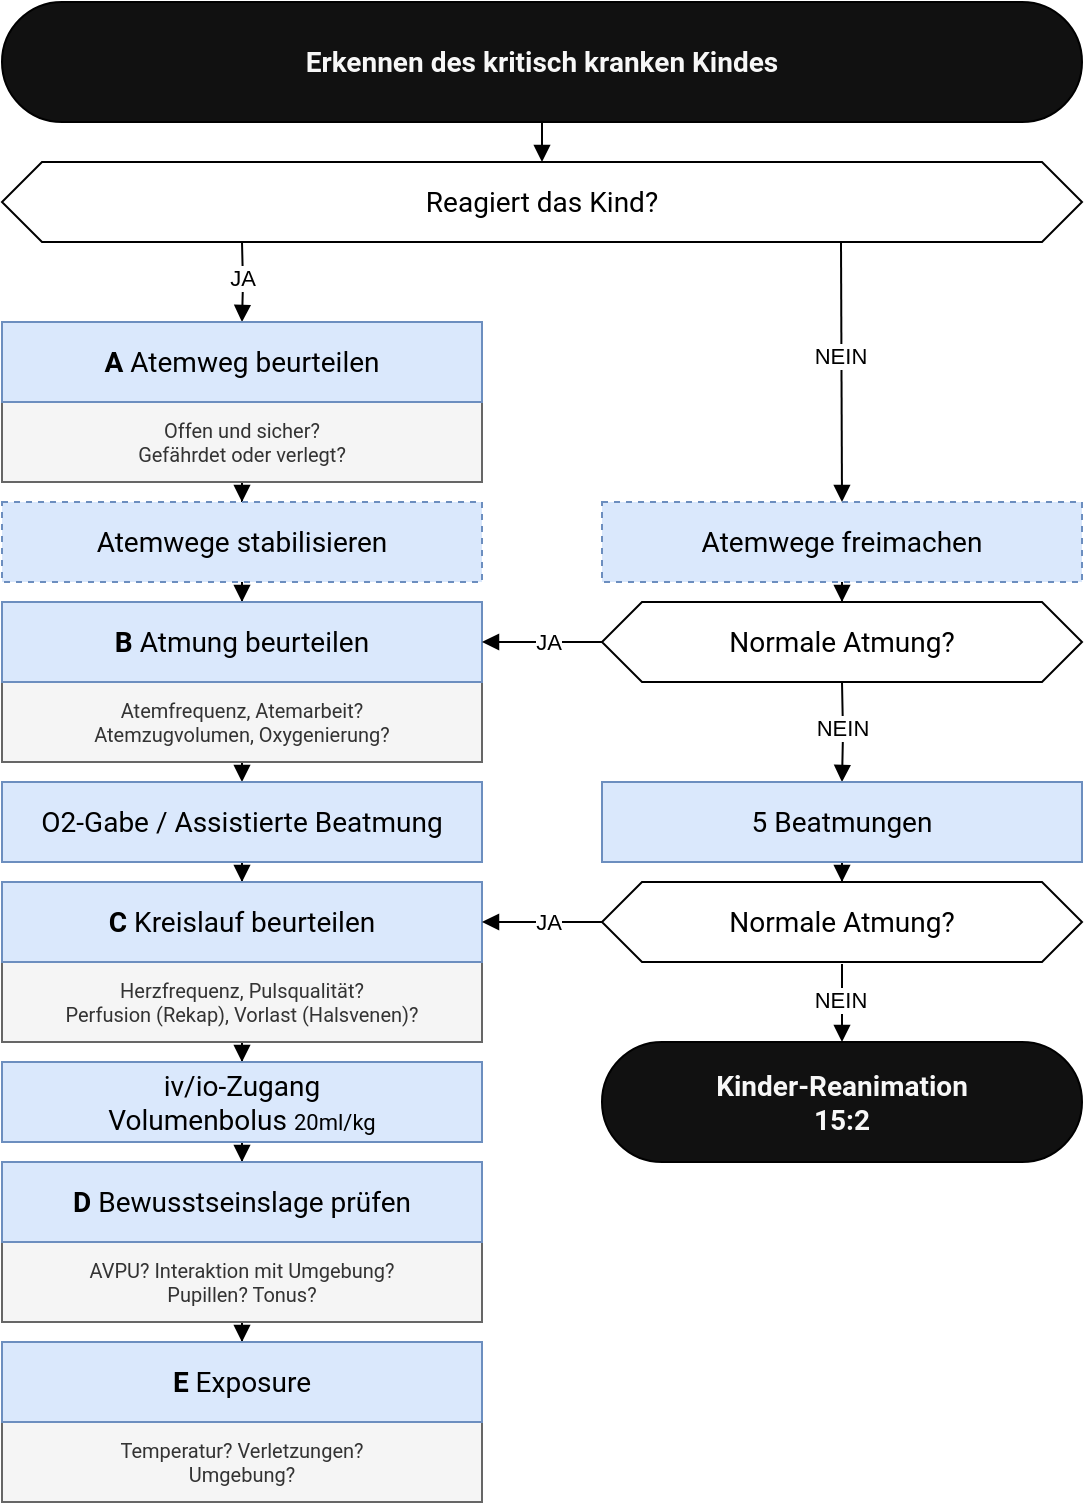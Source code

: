 <mxfile version="28.2.5">
  <diagram name="Seite-1" id="L2w308fRFKuACmfVMeDd">
    <mxGraphModel dx="440" dy="789" grid="1" gridSize="10" guides="1" tooltips="1" connect="1" arrows="1" fold="1" page="1" pageScale="1" pageWidth="540" pageHeight="550" math="0" shadow="0">
      <root>
        <mxCell id="0" />
        <mxCell id="1" parent="0" />
        <mxCell id="-GUm9ESn4JJGySwyKrLR-43" style="edgeStyle=orthogonalEdgeStyle;shape=connector;rounded=0;orthogonalLoop=1;jettySize=auto;html=1;entryX=0.5;entryY=0;entryDx=0;entryDy=0;strokeColor=default;align=center;verticalAlign=middle;fontFamily=Helvetica;fontSize=11;fontColor=default;labelBackgroundColor=default;endArrow=block;endFill=1;" edge="1" parent="1" source="-GUm9ESn4JJGySwyKrLR-33" target="-GUm9ESn4JJGySwyKrLR-35">
          <mxGeometry relative="1" as="geometry" />
        </mxCell>
        <mxCell id="-GUm9ESn4JJGySwyKrLR-33" value="AVPU? Interaktion mit Umgebung?&lt;br&gt;Pupillen? Tonus?" style="rounded=0;whiteSpace=wrap;html=1;fillColor=#f5f5f5;strokeColor=#666666;fontFamily=&quot;Roboto&quot;, &quot;Helvetica Neue&quot;, sans-serif;fontSize=10;fontColor=#333333;labelBackgroundColor=none;" vertex="1" parent="1">
          <mxGeometry y="620" width="240" height="40" as="geometry" />
        </mxCell>
        <mxCell id="-GUm9ESn4JJGySwyKrLR-40" style="edgeStyle=orthogonalEdgeStyle;shape=connector;rounded=0;orthogonalLoop=1;jettySize=auto;html=1;entryX=0.5;entryY=0;entryDx=0;entryDy=0;strokeColor=default;align=center;verticalAlign=middle;fontFamily=Helvetica;fontSize=11;fontColor=default;labelBackgroundColor=default;endArrow=block;endFill=1;" edge="1" parent="1" source="-GUm9ESn4JJGySwyKrLR-30" target="-GUm9ESn4JJGySwyKrLR-31">
          <mxGeometry relative="1" as="geometry" />
        </mxCell>
        <mxCell id="-GUm9ESn4JJGySwyKrLR-30" value="Herzfrequenz, Pulsqualität?&lt;br&gt;Perfusion (Rekap), Vorlast (Halsvenen)?" style="rounded=0;whiteSpace=wrap;html=1;fillColor=#f5f5f5;strokeColor=#666666;fontFamily=&quot;Roboto&quot;, &quot;Helvetica Neue&quot;, sans-serif;fontSize=10;fontColor=#333333;labelBackgroundColor=none;" vertex="1" parent="1">
          <mxGeometry y="480" width="240" height="40" as="geometry" />
        </mxCell>
        <mxCell id="-GUm9ESn4JJGySwyKrLR-23" style="edgeStyle=orthogonalEdgeStyle;shape=connector;rounded=0;orthogonalLoop=1;jettySize=auto;html=1;exitX=0.5;exitY=1;exitDx=0;exitDy=0;entryX=0.5;entryY=0;entryDx=0;entryDy=0;strokeColor=default;align=center;verticalAlign=middle;fontFamily=Helvetica;fontSize=11;fontColor=default;labelBackgroundColor=default;endArrow=block;endFill=1;" edge="1" parent="1" source="-GUm9ESn4JJGySwyKrLR-20" target="-GUm9ESn4JJGySwyKrLR-21">
          <mxGeometry relative="1" as="geometry" />
        </mxCell>
        <mxCell id="-GUm9ESn4JJGySwyKrLR-20" value="Atemfrequenz, Atemarbeit?&lt;div&gt;Atemzugvolumen, Oxygenierung?&lt;/div&gt;" style="rounded=0;whiteSpace=wrap;html=1;fillColor=#f5f5f5;strokeColor=#666666;fontFamily=&quot;Roboto&quot;, &quot;Helvetica Neue&quot;, sans-serif;fontSize=10;fontColor=#333333;labelBackgroundColor=none;" vertex="1" parent="1">
          <mxGeometry y="340.0" width="240" height="40" as="geometry" />
        </mxCell>
        <mxCell id="-GUm9ESn4JJGySwyKrLR-19" style="edgeStyle=orthogonalEdgeStyle;shape=connector;rounded=0;orthogonalLoop=1;jettySize=auto;html=1;strokeColor=default;align=center;verticalAlign=middle;fontFamily=Helvetica;fontSize=11;fontColor=default;labelBackgroundColor=default;endArrow=block;endFill=1;" edge="1" parent="1" source="-GUm9ESn4JJGySwyKrLR-18" target="-GUm9ESn4JJGySwyKrLR-6">
          <mxGeometry relative="1" as="geometry" />
        </mxCell>
        <mxCell id="-GUm9ESn4JJGySwyKrLR-18" value="Offen und sicher?&lt;br&gt;Gefährdet oder verlegt?" style="rounded=0;whiteSpace=wrap;html=1;fillColor=#f5f5f5;strokeColor=#666666;fontFamily=&quot;Roboto&quot;, &quot;Helvetica Neue&quot;, sans-serif;fontSize=10;fontColor=#333333;labelBackgroundColor=none;" vertex="1" parent="1">
          <mxGeometry y="200.0" width="240" height="40" as="geometry" />
        </mxCell>
        <mxCell id="bO4cj00JHxBitIa0UD0s-28" style="edgeStyle=orthogonalEdgeStyle;shape=connector;rounded=0;orthogonalLoop=1;jettySize=auto;html=1;strokeColor=default;align=center;verticalAlign=middle;fontFamily=Helvetica;fontSize=11;fontColor=default;labelBackgroundColor=default;endArrow=block;endFill=1;entryX=0.5;entryY=0;entryDx=0;entryDy=0;" parent="1" edge="1">
          <mxGeometry relative="1" as="geometry">
            <Array as="points">
              <mxPoint x="270" y="70" />
              <mxPoint x="270" y="70" />
            </Array>
            <mxPoint x="270" y="80.0" as="targetPoint" />
            <mxPoint x="270" y="60" as="sourcePoint" />
          </mxGeometry>
        </mxCell>
        <mxCell id="bO4cj00JHxBitIa0UD0s-1" value="Erkennen des kritisch kranken Kindes" style="rounded=1;whiteSpace=wrap;html=1;arcSize=50;fillColor=#111111;fontColor=#F7F7F7;fontFamily=&quot;Roboto&quot;, &quot;Helvetica Neue&quot;, sans-serif;fontSize=14;fontStyle=1;labelBackgroundColor=none;strokeColor=default;" parent="1" vertex="1">
          <mxGeometry width="540" height="60" as="geometry" />
        </mxCell>
        <mxCell id="-GUm9ESn4JJGySwyKrLR-1" style="edgeStyle=orthogonalEdgeStyle;rounded=0;orthogonalLoop=1;jettySize=auto;html=1;exitX=0.625;exitY=1;exitDx=0;exitDy=0;entryX=0.5;entryY=0;entryDx=0;entryDy=0;endArrow=block;endFill=1;" edge="1" parent="1" target="-GUm9ESn4JJGySwyKrLR-7">
          <mxGeometry relative="1" as="geometry">
            <mxPoint x="420" y="160" as="targetPoint" />
            <mxPoint x="419.5" y="120" as="sourcePoint" />
          </mxGeometry>
        </mxCell>
        <mxCell id="-GUm9ESn4JJGySwyKrLR-2" value="NEIN" style="edgeLabel;html=1;align=center;verticalAlign=middle;resizable=0;points=[];" vertex="1" connectable="0" parent="-GUm9ESn4JJGySwyKrLR-1">
          <mxGeometry x="-0.111" y="4" relative="1" as="geometry">
            <mxPoint x="-5" y="-1" as="offset" />
          </mxGeometry>
        </mxCell>
        <mxCell id="q4PwxwjqPayS1MS6TFGu-1" value="Reagiert das Kind?" style="shape=hexagon;perimeter=hexagonPerimeter2;whiteSpace=wrap;html=1;fixedSize=1;fontSize=14;fontFamily=&quot;Roboto&quot;, &quot;Helvetica Neue&quot;, sans-serif;size=20;fontColor=default;labelBackgroundColor=none;" parent="1" vertex="1">
          <mxGeometry y="80" width="540" height="40" as="geometry" />
        </mxCell>
        <mxCell id="-GUm9ESn4JJGySwyKrLR-3" style="edgeStyle=orthogonalEdgeStyle;rounded=0;orthogonalLoop=1;jettySize=auto;html=1;exitX=0.625;exitY=1;exitDx=0;exitDy=0;endArrow=block;endFill=1;" edge="1" parent="1">
          <mxGeometry relative="1" as="geometry">
            <mxPoint x="120" y="160" as="targetPoint" />
            <mxPoint x="120" y="120" as="sourcePoint" />
          </mxGeometry>
        </mxCell>
        <mxCell id="-GUm9ESn4JJGySwyKrLR-4" value="JA" style="edgeLabel;html=1;align=center;verticalAlign=middle;resizable=0;points=[];" vertex="1" connectable="0" parent="-GUm9ESn4JJGySwyKrLR-3">
          <mxGeometry x="-0.111" y="4" relative="1" as="geometry">
            <mxPoint x="-5" y="-1" as="offset" />
          </mxGeometry>
        </mxCell>
        <mxCell id="-GUm9ESn4JJGySwyKrLR-14" style="edgeStyle=orthogonalEdgeStyle;rounded=0;orthogonalLoop=1;jettySize=auto;html=1;entryX=0.5;entryY=0;entryDx=0;entryDy=0;endArrow=block;endFill=1;" edge="1" parent="1" source="-GUm9ESn4JJGySwyKrLR-6" target="-GUm9ESn4JJGySwyKrLR-10">
          <mxGeometry relative="1" as="geometry" />
        </mxCell>
        <UserObject label="Atemwege stabilisieren" link="/?action=atemwege" id="-GUm9ESn4JJGySwyKrLR-6">
          <mxCell style="rounded=0;whiteSpace=wrap;html=1;fillColor=#dae8fc;strokeColor=#6c8ebf;fontFamily=&quot;Roboto&quot;, &quot;Helvetica Neue&quot;, sans-serif;fontSize=14;dashed=1;fontColor=default;labelBackgroundColor=none;" vertex="1" parent="1">
            <mxGeometry y="250.0" width="240" height="40" as="geometry" />
          </mxCell>
        </UserObject>
        <mxCell id="-GUm9ESn4JJGySwyKrLR-15" style="edgeStyle=orthogonalEdgeStyle;shape=connector;rounded=0;orthogonalLoop=1;jettySize=auto;html=1;strokeColor=default;align=center;verticalAlign=middle;fontFamily=Helvetica;fontSize=11;fontColor=default;labelBackgroundColor=default;endArrow=block;endFill=1;" edge="1" parent="1" source="-GUm9ESn4JJGySwyKrLR-7" target="-GUm9ESn4JJGySwyKrLR-11">
          <mxGeometry relative="1" as="geometry" />
        </mxCell>
        <UserObject label="Atemwege freimachen" link="/?action=atemwege" id="-GUm9ESn4JJGySwyKrLR-7">
          <mxCell style="rounded=0;whiteSpace=wrap;html=1;fillColor=#dae8fc;strokeColor=#6c8ebf;fontFamily=&quot;Roboto&quot;, &quot;Helvetica Neue&quot;, sans-serif;fontSize=14;dashed=1;fontColor=default;labelBackgroundColor=none;" vertex="1" parent="1">
            <mxGeometry x="300" y="250" width="240" height="40" as="geometry" />
          </mxCell>
        </UserObject>
        <mxCell id="-GUm9ESn4JJGySwyKrLR-8" value="&lt;b&gt;A &lt;/b&gt;Atemweg beurteilen" style="rounded=0;whiteSpace=wrap;html=1;fillColor=#dae8fc;strokeColor=#6c8ebf;fontFamily=&quot;Roboto&quot;, &quot;Helvetica Neue&quot;, sans-serif;fontSize=14;fontColor=default;labelBackgroundColor=none;" vertex="1" parent="1">
          <mxGeometry y="160.0" width="240" height="40" as="geometry" />
        </mxCell>
        <mxCell id="-GUm9ESn4JJGySwyKrLR-10" value="&lt;b&gt;B&amp;nbsp;&lt;/b&gt;Atmung beurteilen" style="rounded=0;whiteSpace=wrap;html=1;fillColor=#dae8fc;strokeColor=#6c8ebf;fontFamily=&quot;Roboto&quot;, &quot;Helvetica Neue&quot;, sans-serif;fontSize=14;fontColor=default;labelBackgroundColor=none;" vertex="1" parent="1">
          <mxGeometry y="300" width="240" height="40" as="geometry" />
        </mxCell>
        <mxCell id="-GUm9ESn4JJGySwyKrLR-12" style="edgeStyle=orthogonalEdgeStyle;rounded=0;orthogonalLoop=1;jettySize=auto;html=1;entryX=1;entryY=0.5;entryDx=0;entryDy=0;endArrow=block;endFill=1;" edge="1" parent="1" source="-GUm9ESn4JJGySwyKrLR-11" target="-GUm9ESn4JJGySwyKrLR-10">
          <mxGeometry relative="1" as="geometry" />
        </mxCell>
        <mxCell id="-GUm9ESn4JJGySwyKrLR-13" value="JA" style="edgeLabel;html=1;align=center;verticalAlign=middle;resizable=0;points=[];" vertex="1" connectable="0" parent="-GUm9ESn4JJGySwyKrLR-12">
          <mxGeometry x="-0.079" y="1" relative="1" as="geometry">
            <mxPoint y="-1" as="offset" />
          </mxGeometry>
        </mxCell>
        <mxCell id="-GUm9ESn4JJGySwyKrLR-11" value="Normale Atmung?" style="shape=hexagon;perimeter=hexagonPerimeter2;whiteSpace=wrap;html=1;fixedSize=1;fontSize=14;fontFamily=&quot;Roboto&quot;, &quot;Helvetica Neue&quot;, sans-serif;size=20;fontColor=default;labelBackgroundColor=none;" vertex="1" parent="1">
          <mxGeometry x="300" y="300" width="240" height="40" as="geometry" />
        </mxCell>
        <mxCell id="-GUm9ESn4JJGySwyKrLR-16" style="edgeStyle=orthogonalEdgeStyle;rounded=0;orthogonalLoop=1;jettySize=auto;html=1;exitX=0.625;exitY=1;exitDx=0;exitDy=0;endArrow=block;endFill=1;entryX=0.5;entryY=0;entryDx=0;entryDy=0;" edge="1" parent="1" target="-GUm9ESn4JJGySwyKrLR-22">
          <mxGeometry relative="1" as="geometry">
            <mxPoint x="420" y="380" as="targetPoint" />
            <mxPoint x="420" y="340" as="sourcePoint" />
          </mxGeometry>
        </mxCell>
        <mxCell id="-GUm9ESn4JJGySwyKrLR-17" value="NEIN" style="edgeLabel;html=1;align=center;verticalAlign=middle;resizable=0;points=[];" vertex="1" connectable="0" parent="-GUm9ESn4JJGySwyKrLR-16">
          <mxGeometry x="-0.111" y="4" relative="1" as="geometry">
            <mxPoint x="-5" as="offset" />
          </mxGeometry>
        </mxCell>
        <mxCell id="-GUm9ESn4JJGySwyKrLR-25" value="" style="edgeStyle=orthogonalEdgeStyle;shape=connector;rounded=0;orthogonalLoop=1;jettySize=auto;html=1;strokeColor=default;align=center;verticalAlign=middle;fontFamily=Helvetica;fontSize=11;fontColor=default;labelBackgroundColor=default;endArrow=block;endFill=1;" edge="1" parent="1" source="-GUm9ESn4JJGySwyKrLR-21" target="-GUm9ESn4JJGySwyKrLR-24">
          <mxGeometry relative="1" as="geometry" />
        </mxCell>
        <mxCell id="-GUm9ESn4JJGySwyKrLR-21" value="O2-Gabe / Assistierte Beatmung" style="rounded=0;whiteSpace=wrap;html=1;fillColor=#dae8fc;strokeColor=#6c8ebf;fontFamily=&quot;Roboto&quot;, &quot;Helvetica Neue&quot;, sans-serif;fontSize=14;fontColor=default;labelBackgroundColor=none;" vertex="1" parent="1">
          <mxGeometry y="390.0" width="240" height="40" as="geometry" />
        </mxCell>
        <mxCell id="-GUm9ESn4JJGySwyKrLR-27" value="" style="edgeStyle=orthogonalEdgeStyle;shape=connector;rounded=0;orthogonalLoop=1;jettySize=auto;html=1;strokeColor=default;align=center;verticalAlign=middle;fontFamily=Helvetica;fontSize=11;fontColor=default;labelBackgroundColor=default;endArrow=block;endFill=1;" edge="1" parent="1" source="-GUm9ESn4JJGySwyKrLR-22" target="-GUm9ESn4JJGySwyKrLR-26">
          <mxGeometry relative="1" as="geometry" />
        </mxCell>
        <mxCell id="-GUm9ESn4JJGySwyKrLR-22" value="5 Beatmungen" style="rounded=0;whiteSpace=wrap;html=1;fillColor=#dae8fc;strokeColor=#6c8ebf;fontFamily=&quot;Roboto&quot;, &quot;Helvetica Neue&quot;, sans-serif;fontSize=14;fontColor=default;labelBackgroundColor=none;" vertex="1" parent="1">
          <mxGeometry x="300" y="390.0" width="240" height="40" as="geometry" />
        </mxCell>
        <mxCell id="-GUm9ESn4JJGySwyKrLR-24" value="&lt;b&gt;C&amp;nbsp;&lt;/b&gt;Kreislauf beurteilen" style="rounded=0;whiteSpace=wrap;html=1;fillColor=#dae8fc;strokeColor=#6c8ebf;fontFamily=&quot;Roboto&quot;, &quot;Helvetica Neue&quot;, sans-serif;fontSize=14;fontColor=default;labelBackgroundColor=none;" vertex="1" parent="1">
          <mxGeometry y="440" width="240" height="40" as="geometry" />
        </mxCell>
        <mxCell id="-GUm9ESn4JJGySwyKrLR-26" value="Normale Atmung?" style="shape=hexagon;perimeter=hexagonPerimeter2;whiteSpace=wrap;html=1;fixedSize=1;fontSize=14;fontFamily=&quot;Roboto&quot;, &quot;Helvetica Neue&quot;, sans-serif;size=20;fontColor=default;labelBackgroundColor=none;" vertex="1" parent="1">
          <mxGeometry x="300" y="440" width="240" height="40" as="geometry" />
        </mxCell>
        <mxCell id="-GUm9ESn4JJGySwyKrLR-28" style="edgeStyle=orthogonalEdgeStyle;rounded=0;orthogonalLoop=1;jettySize=auto;html=1;entryX=1;entryY=0.5;entryDx=0;entryDy=0;endArrow=block;endFill=1;" edge="1" parent="1">
          <mxGeometry relative="1" as="geometry">
            <mxPoint x="300" y="460" as="sourcePoint" />
            <mxPoint x="240" y="460" as="targetPoint" />
          </mxGeometry>
        </mxCell>
        <mxCell id="-GUm9ESn4JJGySwyKrLR-29" value="JA" style="edgeLabel;html=1;align=center;verticalAlign=middle;resizable=0;points=[];" vertex="1" connectable="0" parent="-GUm9ESn4JJGySwyKrLR-28">
          <mxGeometry x="-0.079" y="1" relative="1" as="geometry">
            <mxPoint y="-1" as="offset" />
          </mxGeometry>
        </mxCell>
        <mxCell id="-GUm9ESn4JJGySwyKrLR-42" style="edgeStyle=orthogonalEdgeStyle;shape=connector;rounded=0;orthogonalLoop=1;jettySize=auto;html=1;entryX=0.5;entryY=0;entryDx=0;entryDy=0;strokeColor=default;align=center;verticalAlign=middle;fontFamily=Helvetica;fontSize=11;fontColor=default;labelBackgroundColor=default;endArrow=block;endFill=1;" edge="1" parent="1" source="-GUm9ESn4JJGySwyKrLR-31" target="-GUm9ESn4JJGySwyKrLR-32">
          <mxGeometry relative="1" as="geometry" />
        </mxCell>
        <mxCell id="-GUm9ESn4JJGySwyKrLR-31" value="iv/io-Zugang&lt;br&gt;Volumenbolus &lt;font style=&quot;font-size: 11px;&quot;&gt;20ml/kg&lt;/font&gt;" style="rounded=0;whiteSpace=wrap;html=1;fillColor=#dae8fc;strokeColor=#6c8ebf;fontFamily=&quot;Roboto&quot;, &quot;Helvetica Neue&quot;, sans-serif;fontSize=14;fontColor=default;labelBackgroundColor=none;" vertex="1" parent="1">
          <mxGeometry y="530" width="240" height="40" as="geometry" />
        </mxCell>
        <mxCell id="-GUm9ESn4JJGySwyKrLR-32" value="&lt;b&gt;D&amp;nbsp;&lt;/b&gt;Bewusstseinslage prüfen" style="rounded=0;whiteSpace=wrap;html=1;fillColor=#dae8fc;strokeColor=#6c8ebf;fontFamily=&quot;Roboto&quot;, &quot;Helvetica Neue&quot;, sans-serif;fontSize=14;fontColor=default;labelBackgroundColor=none;" vertex="1" parent="1">
          <mxGeometry y="580" width="240" height="40" as="geometry" />
        </mxCell>
        <mxCell id="-GUm9ESn4JJGySwyKrLR-34" value="Temperatur? Verletzungen?&lt;br&gt;Umgebung?" style="rounded=0;whiteSpace=wrap;html=1;fillColor=#f5f5f5;strokeColor=#666666;fontFamily=&quot;Roboto&quot;, &quot;Helvetica Neue&quot;, sans-serif;fontSize=10;fontColor=#333333;labelBackgroundColor=none;" vertex="1" parent="1">
          <mxGeometry y="710" width="240" height="40" as="geometry" />
        </mxCell>
        <mxCell id="-GUm9ESn4JJGySwyKrLR-35" value="&lt;b&gt;E&lt;/b&gt;&amp;nbsp;Exposure" style="rounded=0;whiteSpace=wrap;html=1;fillColor=#dae8fc;strokeColor=#6c8ebf;fontFamily=&quot;Roboto&quot;, &quot;Helvetica Neue&quot;, sans-serif;fontSize=14;fontColor=default;labelBackgroundColor=none;" vertex="1" parent="1">
          <mxGeometry y="670" width="240" height="40" as="geometry" />
        </mxCell>
        <mxCell id="-GUm9ESn4JJGySwyKrLR-36" style="edgeStyle=orthogonalEdgeStyle;rounded=0;orthogonalLoop=1;jettySize=auto;html=1;exitX=0.625;exitY=1;exitDx=0;exitDy=0;endArrow=block;endFill=1;" edge="1" parent="1">
          <mxGeometry relative="1" as="geometry">
            <mxPoint x="420" y="520" as="targetPoint" />
            <mxPoint x="420" y="481" as="sourcePoint" />
          </mxGeometry>
        </mxCell>
        <mxCell id="-GUm9ESn4JJGySwyKrLR-37" value="NEIN" style="edgeLabel;html=1;align=center;verticalAlign=middle;resizable=0;points=[];" vertex="1" connectable="0" parent="-GUm9ESn4JJGySwyKrLR-36">
          <mxGeometry x="-0.111" y="4" relative="1" as="geometry">
            <mxPoint x="-5" as="offset" />
          </mxGeometry>
        </mxCell>
        <mxCell id="-GUm9ESn4JJGySwyKrLR-38" value="Kinder-Reanimation&lt;br&gt;15:2" style="rounded=1;whiteSpace=wrap;html=1;arcSize=50;fillColor=#111111;fontColor=#F7F7F7;fontFamily=&quot;Roboto&quot;, &quot;Helvetica Neue&quot;, sans-serif;fontSize=14;fontStyle=1;labelBackgroundColor=none;strokeColor=default;" vertex="1" parent="1">
          <mxGeometry x="300" y="520" width="240" height="60" as="geometry" />
        </mxCell>
      </root>
    </mxGraphModel>
  </diagram>
</mxfile>
